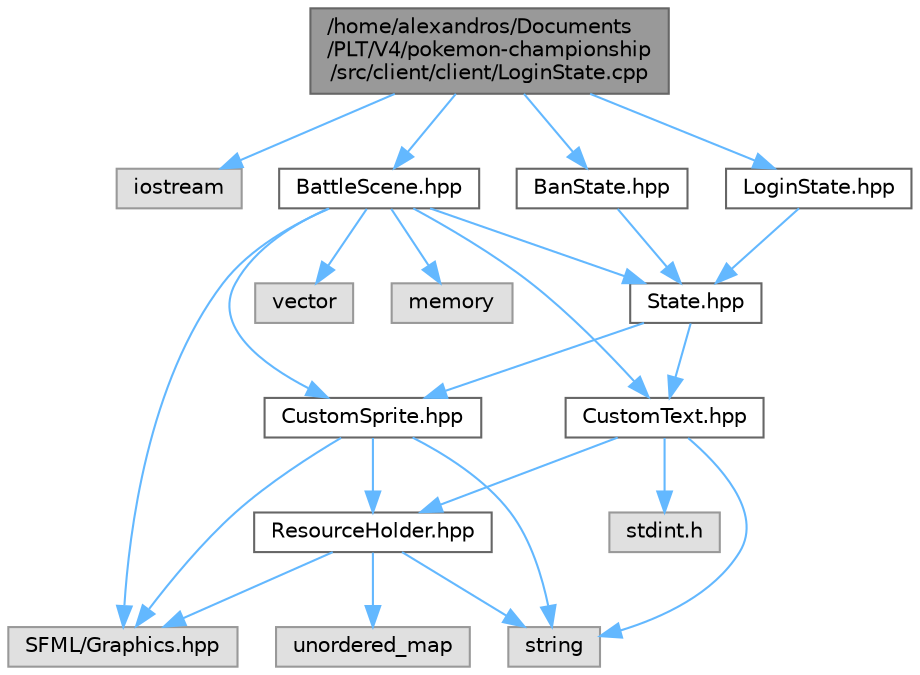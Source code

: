 digraph "/home/alexandros/Documents/PLT/V4/pokemon-championship/src/client/client/LoginState.cpp"
{
 // LATEX_PDF_SIZE
  bgcolor="transparent";
  edge [fontname=Helvetica,fontsize=10,labelfontname=Helvetica,labelfontsize=10];
  node [fontname=Helvetica,fontsize=10,shape=box,height=0.2,width=0.4];
  Node1 [label="/home/alexandros/Documents\l/PLT/V4/pokemon-championship\l/src/client/client/LoginState.cpp",height=0.2,width=0.4,color="gray40", fillcolor="grey60", style="filled", fontcolor="black",tooltip=" "];
  Node1 -> Node2 [color="steelblue1",style="solid"];
  Node2 [label="iostream",height=0.2,width=0.4,color="grey60", fillcolor="#E0E0E0", style="filled",tooltip=" "];
  Node1 -> Node3 [color="steelblue1",style="solid"];
  Node3 [label="BattleScene.hpp",height=0.2,width=0.4,color="grey40", fillcolor="white", style="filled",URL="$_battle_scene_8hpp.html",tooltip=" "];
  Node3 -> Node4 [color="steelblue1",style="solid"];
  Node4 [label="memory",height=0.2,width=0.4,color="grey60", fillcolor="#E0E0E0", style="filled",tooltip=" "];
  Node3 -> Node5 [color="steelblue1",style="solid"];
  Node5 [label="SFML/Graphics.hpp",height=0.2,width=0.4,color="grey60", fillcolor="#E0E0E0", style="filled",tooltip=" "];
  Node3 -> Node6 [color="steelblue1",style="solid"];
  Node6 [label="vector",height=0.2,width=0.4,color="grey60", fillcolor="#E0E0E0", style="filled",tooltip=" "];
  Node3 -> Node7 [color="steelblue1",style="solid"];
  Node7 [label="State.hpp",height=0.2,width=0.4,color="grey40", fillcolor="white", style="filled",URL="$client_2client_2state_8hpp.html",tooltip=" "];
  Node7 -> Node8 [color="steelblue1",style="solid"];
  Node8 [label="CustomText.hpp",height=0.2,width=0.4,color="grey40", fillcolor="white", style="filled",URL="$_custom_text_8hpp.html",tooltip=" "];
  Node8 -> Node9 [color="steelblue1",style="solid"];
  Node9 [label="string",height=0.2,width=0.4,color="grey60", fillcolor="#E0E0E0", style="filled",tooltip=" "];
  Node8 -> Node10 [color="steelblue1",style="solid"];
  Node10 [label="stdint.h",height=0.2,width=0.4,color="grey60", fillcolor="#E0E0E0", style="filled",tooltip=" "];
  Node8 -> Node11 [color="steelblue1",style="solid"];
  Node11 [label="ResourceHolder.hpp",height=0.2,width=0.4,color="grey40", fillcolor="white", style="filled",URL="$_resource_holder_8hpp.html",tooltip=" "];
  Node11 -> Node9 [color="steelblue1",style="solid"];
  Node11 -> Node12 [color="steelblue1",style="solid"];
  Node12 [label="unordered_map",height=0.2,width=0.4,color="grey60", fillcolor="#E0E0E0", style="filled",tooltip=" "];
  Node11 -> Node5 [color="steelblue1",style="solid"];
  Node7 -> Node13 [color="steelblue1",style="solid"];
  Node13 [label="CustomSprite.hpp",height=0.2,width=0.4,color="grey40", fillcolor="white", style="filled",URL="$_custom_sprite_8hpp.html",tooltip=" "];
  Node13 -> Node5 [color="steelblue1",style="solid"];
  Node13 -> Node9 [color="steelblue1",style="solid"];
  Node13 -> Node11 [color="steelblue1",style="solid"];
  Node3 -> Node8 [color="steelblue1",style="solid"];
  Node3 -> Node13 [color="steelblue1",style="solid"];
  Node1 -> Node14 [color="steelblue1",style="solid"];
  Node14 [label="LoginState.hpp",height=0.2,width=0.4,color="grey40", fillcolor="white", style="filled",URL="$_login_state_8hpp.html",tooltip=" "];
  Node14 -> Node7 [color="steelblue1",style="solid"];
  Node1 -> Node15 [color="steelblue1",style="solid"];
  Node15 [label="BanState.hpp",height=0.2,width=0.4,color="grey40", fillcolor="white", style="filled",URL="$_ban_state_8hpp.html",tooltip=" "];
  Node15 -> Node7 [color="steelblue1",style="solid"];
}
